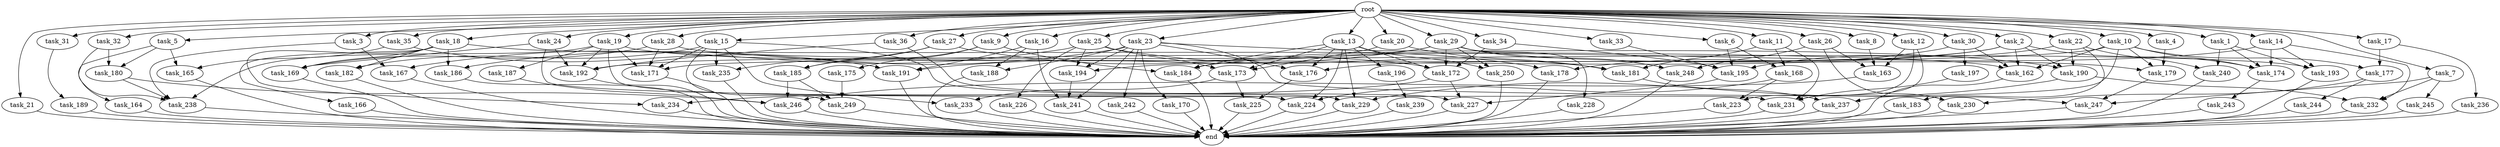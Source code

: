 digraph G {
  root [size="0.000000"];
  task_1 [size="1.024000"];
  task_2 [size="1.024000"];
  task_3 [size="1.024000"];
  task_4 [size="1.024000"];
  task_5 [size="1.024000"];
  task_6 [size="1.024000"];
  task_7 [size="1.024000"];
  task_8 [size="1.024000"];
  task_9 [size="1.024000"];
  task_10 [size="1.024000"];
  task_11 [size="1.024000"];
  task_12 [size="1.024000"];
  task_13 [size="1.024000"];
  task_14 [size="1.024000"];
  task_15 [size="1.024000"];
  task_16 [size="1.024000"];
  task_17 [size="1.024000"];
  task_18 [size="1.024000"];
  task_19 [size="1.024000"];
  task_20 [size="1.024000"];
  task_21 [size="1.024000"];
  task_22 [size="1.024000"];
  task_23 [size="1.024000"];
  task_24 [size="1.024000"];
  task_25 [size="1.024000"];
  task_26 [size="1.024000"];
  task_27 [size="1.024000"];
  task_28 [size="1.024000"];
  task_29 [size="1.024000"];
  task_30 [size="1.024000"];
  task_31 [size="1.024000"];
  task_32 [size="1.024000"];
  task_33 [size="1.024000"];
  task_34 [size="1.024000"];
  task_35 [size="1.024000"];
  task_36 [size="1.024000"];
  task_162 [size="1503238553.600000"];
  task_163 [size="798863917.056000"];
  task_164 [size="214748364.800000"];
  task_165 [size="249108103.168000"];
  task_166 [size="695784701.952000"];
  task_167 [size="498216206.336000"];
  task_168 [size="1554778161.152000"];
  task_169 [size="1941325217.792000"];
  task_170 [size="34359738.368000"];
  task_171 [size="1271310319.616000"];
  task_172 [size="1082331758.592000"];
  task_173 [size="1425929142.272000"];
  task_174 [size="747324309.504000"];
  task_175 [size="137438953.472000"];
  task_176 [size="420906795.008000"];
  task_177 [size="730144440.320000"];
  task_178 [size="1554778161.152000"];
  task_179 [size="326417514.496000"];
  task_180 [size="764504178.688000"];
  task_181 [size="1975684956.160000"];
  task_182 [size="1245540515.840000"];
  task_183 [size="549755813.888000"];
  task_184 [size="661424963.584000"];
  task_185 [size="996432412.672000"];
  task_186 [size="730144440.320000"];
  task_187 [size="137438953.472000"];
  task_188 [size="68719476.736000"];
  task_189 [size="549755813.888000"];
  task_190 [size="661424963.584000"];
  task_191 [size="283467841.536000"];
  task_192 [size="1357209665.536000"];
  task_193 [size="1185410973.696000"];
  task_194 [size="532575944.704000"];
  task_195 [size="1743756722.176000"];
  task_196 [size="309237645.312000"];
  task_197 [size="695784701.952000"];
  task_223 [size="635655159.808000"];
  task_224 [size="867583393.792000"];
  task_225 [size="1099511627.776000"];
  task_226 [size="420906795.008000"];
  task_227 [size="1314259992.576000"];
  task_228 [size="214748364.800000"];
  task_229 [size="1408749273.088000"];
  task_230 [size="584115552.256000"];
  task_231 [size="2319282339.840000"];
  task_232 [size="1460288880.640000"];
  task_233 [size="1099511627.776000"];
  task_234 [size="1005022347.264000"];
  task_235 [size="1408749273.088000"];
  task_236 [size="695784701.952000"];
  task_237 [size="730144440.320000"];
  task_238 [size="1073741824.000000"];
  task_239 [size="549755813.888000"];
  task_240 [size="970662608.896000"];
  task_241 [size="103079215.104000"];
  task_242 [size="34359738.368000"];
  task_243 [size="34359738.368000"];
  task_244 [size="549755813.888000"];
  task_245 [size="695784701.952000"];
  task_246 [size="1357209665.536000"];
  task_247 [size="1151051235.328000"];
  task_248 [size="249108103.168000"];
  task_249 [size="1520418422.784000"];
  task_250 [size="523986010.112000"];
  end [size="0.000000"];

  root -> task_1 [size="1.000000"];
  root -> task_2 [size="1.000000"];
  root -> task_3 [size="1.000000"];
  root -> task_4 [size="1.000000"];
  root -> task_5 [size="1.000000"];
  root -> task_6 [size="1.000000"];
  root -> task_7 [size="1.000000"];
  root -> task_8 [size="1.000000"];
  root -> task_9 [size="1.000000"];
  root -> task_10 [size="1.000000"];
  root -> task_11 [size="1.000000"];
  root -> task_12 [size="1.000000"];
  root -> task_13 [size="1.000000"];
  root -> task_14 [size="1.000000"];
  root -> task_15 [size="1.000000"];
  root -> task_16 [size="1.000000"];
  root -> task_17 [size="1.000000"];
  root -> task_18 [size="1.000000"];
  root -> task_19 [size="1.000000"];
  root -> task_20 [size="1.000000"];
  root -> task_21 [size="1.000000"];
  root -> task_22 [size="1.000000"];
  root -> task_23 [size="1.000000"];
  root -> task_24 [size="1.000000"];
  root -> task_25 [size="1.000000"];
  root -> task_26 [size="1.000000"];
  root -> task_27 [size="1.000000"];
  root -> task_28 [size="1.000000"];
  root -> task_29 [size="1.000000"];
  root -> task_30 [size="1.000000"];
  root -> task_31 [size="1.000000"];
  root -> task_32 [size="1.000000"];
  root -> task_33 [size="1.000000"];
  root -> task_34 [size="1.000000"];
  root -> task_35 [size="1.000000"];
  root -> task_36 [size="1.000000"];
  task_1 -> task_174 [size="411041792.000000"];
  task_1 -> task_193 [size="411041792.000000"];
  task_1 -> task_240 [size="411041792.000000"];
  task_2 -> task_162 [size="75497472.000000"];
  task_2 -> task_174 [size="75497472.000000"];
  task_2 -> task_176 [size="75497472.000000"];
  task_2 -> task_190 [size="75497472.000000"];
  task_2 -> task_194 [size="75497472.000000"];
  task_3 -> task_167 [size="75497472.000000"];
  task_3 -> task_238 [size="75497472.000000"];
  task_4 -> task_179 [size="75497472.000000"];
  task_5 -> task_164 [size="209715200.000000"];
  task_5 -> task_165 [size="209715200.000000"];
  task_5 -> task_180 [size="209715200.000000"];
  task_6 -> task_168 [size="679477248.000000"];
  task_6 -> task_195 [size="679477248.000000"];
  task_7 -> task_232 [size="679477248.000000"];
  task_7 -> task_245 [size="679477248.000000"];
  task_7 -> task_247 [size="679477248.000000"];
  task_8 -> task_163 [size="536870912.000000"];
  task_9 -> task_175 [size="134217728.000000"];
  task_9 -> task_184 [size="134217728.000000"];
  task_9 -> task_185 [size="134217728.000000"];
  task_10 -> task_162 [size="33554432.000000"];
  task_10 -> task_171 [size="33554432.000000"];
  task_10 -> task_174 [size="33554432.000000"];
  task_10 -> task_177 [size="33554432.000000"];
  task_10 -> task_179 [size="33554432.000000"];
  task_10 -> task_237 [size="33554432.000000"];
  task_11 -> task_168 [size="838860800.000000"];
  task_11 -> task_181 [size="838860800.000000"];
  task_11 -> task_231 [size="838860800.000000"];
  task_12 -> task_163 [size="209715200.000000"];
  task_12 -> task_223 [size="209715200.000000"];
  task_12 -> task_231 [size="209715200.000000"];
  task_13 -> task_172 [size="301989888.000000"];
  task_13 -> task_173 [size="301989888.000000"];
  task_13 -> task_176 [size="301989888.000000"];
  task_13 -> task_184 [size="301989888.000000"];
  task_13 -> task_196 [size="301989888.000000"];
  task_13 -> task_224 [size="301989888.000000"];
  task_13 -> task_229 [size="301989888.000000"];
  task_13 -> task_250 [size="301989888.000000"];
  task_14 -> task_174 [size="209715200.000000"];
  task_14 -> task_184 [size="209715200.000000"];
  task_14 -> task_193 [size="209715200.000000"];
  task_14 -> task_232 [size="209715200.000000"];
  task_15 -> task_171 [size="536870912.000000"];
  task_15 -> task_182 [size="536870912.000000"];
  task_15 -> task_229 [size="536870912.000000"];
  task_15 -> task_233 [size="536870912.000000"];
  task_15 -> task_235 [size="536870912.000000"];
  task_15 -> task_249 [size="536870912.000000"];
  task_16 -> task_188 [size="33554432.000000"];
  task_16 -> task_191 [size="33554432.000000"];
  task_16 -> task_241 [size="33554432.000000"];
  task_17 -> task_177 [size="679477248.000000"];
  task_17 -> task_236 [size="679477248.000000"];
  task_18 -> task_162 [size="679477248.000000"];
  task_18 -> task_166 [size="679477248.000000"];
  task_18 -> task_169 [size="679477248.000000"];
  task_18 -> task_182 [size="679477248.000000"];
  task_18 -> task_186 [size="679477248.000000"];
  task_18 -> task_234 [size="679477248.000000"];
  task_19 -> task_171 [size="134217728.000000"];
  task_19 -> task_172 [size="134217728.000000"];
  task_19 -> task_187 [size="134217728.000000"];
  task_19 -> task_192 [size="134217728.000000"];
  task_19 -> task_224 [size="134217728.000000"];
  task_19 -> task_238 [size="134217728.000000"];
  task_20 -> task_173 [size="679477248.000000"];
  task_20 -> task_181 [size="679477248.000000"];
  task_21 -> end [size="1.000000"];
  task_22 -> task_183 [size="536870912.000000"];
  task_22 -> task_190 [size="536870912.000000"];
  task_22 -> task_195 [size="536870912.000000"];
  task_22 -> task_240 [size="536870912.000000"];
  task_23 -> task_170 [size="33554432.000000"];
  task_23 -> task_176 [size="33554432.000000"];
  task_23 -> task_186 [size="33554432.000000"];
  task_23 -> task_188 [size="33554432.000000"];
  task_23 -> task_190 [size="33554432.000000"];
  task_23 -> task_194 [size="33554432.000000"];
  task_23 -> task_241 [size="33554432.000000"];
  task_23 -> task_242 [size="33554432.000000"];
  task_23 -> task_247 [size="33554432.000000"];
  task_24 -> task_169 [size="679477248.000000"];
  task_24 -> task_192 [size="679477248.000000"];
  task_24 -> task_231 [size="679477248.000000"];
  task_25 -> task_167 [size="411041792.000000"];
  task_25 -> task_173 [size="411041792.000000"];
  task_25 -> task_181 [size="411041792.000000"];
  task_25 -> task_194 [size="411041792.000000"];
  task_25 -> task_226 [size="411041792.000000"];
  task_26 -> task_163 [size="33554432.000000"];
  task_26 -> task_230 [size="33554432.000000"];
  task_26 -> task_248 [size="33554432.000000"];
  task_27 -> task_178 [size="838860800.000000"];
  task_27 -> task_185 [size="838860800.000000"];
  task_27 -> task_235 [size="838860800.000000"];
  task_28 -> task_169 [size="536870912.000000"];
  task_28 -> task_171 [size="536870912.000000"];
  task_28 -> task_193 [size="536870912.000000"];
  task_29 -> task_172 [size="209715200.000000"];
  task_29 -> task_179 [size="209715200.000000"];
  task_29 -> task_191 [size="209715200.000000"];
  task_29 -> task_192 [size="209715200.000000"];
  task_29 -> task_228 [size="209715200.000000"];
  task_29 -> task_248 [size="209715200.000000"];
  task_29 -> task_250 [size="209715200.000000"];
  task_30 -> task_162 [size="679477248.000000"];
  task_30 -> task_178 [size="679477248.000000"];
  task_30 -> task_197 [size="679477248.000000"];
  task_31 -> task_189 [size="536870912.000000"];
  task_32 -> task_180 [size="536870912.000000"];
  task_32 -> task_238 [size="536870912.000000"];
  task_33 -> task_195 [size="75497472.000000"];
  task_34 -> task_172 [size="411041792.000000"];
  task_34 -> task_195 [size="411041792.000000"];
  task_35 -> task_165 [size="33554432.000000"];
  task_35 -> task_191 [size="33554432.000000"];
  task_36 -> task_192 [size="301989888.000000"];
  task_36 -> task_227 [size="301989888.000000"];
  task_162 -> end [size="1.000000"];
  task_163 -> task_246 [size="411041792.000000"];
  task_164 -> end [size="1.000000"];
  task_165 -> end [size="1.000000"];
  task_166 -> end [size="1.000000"];
  task_167 -> end [size="1.000000"];
  task_168 -> task_223 [size="411041792.000000"];
  task_168 -> task_224 [size="411041792.000000"];
  task_169 -> end [size="1.000000"];
  task_170 -> end [size="1.000000"];
  task_171 -> end [size="1.000000"];
  task_172 -> task_227 [size="301989888.000000"];
  task_172 -> task_234 [size="301989888.000000"];
  task_173 -> task_225 [size="536870912.000000"];
  task_173 -> task_233 [size="536870912.000000"];
  task_174 -> task_243 [size="33554432.000000"];
  task_175 -> task_249 [size="411041792.000000"];
  task_176 -> task_225 [size="536870912.000000"];
  task_177 -> task_230 [size="536870912.000000"];
  task_177 -> task_244 [size="536870912.000000"];
  task_178 -> end [size="1.000000"];
  task_179 -> task_247 [size="411041792.000000"];
  task_180 -> task_238 [size="301989888.000000"];
  task_180 -> task_246 [size="301989888.000000"];
  task_181 -> task_237 [size="679477248.000000"];
  task_182 -> end [size="1.000000"];
  task_183 -> end [size="1.000000"];
  task_184 -> end [size="1.000000"];
  task_185 -> task_246 [size="536870912.000000"];
  task_185 -> task_249 [size="536870912.000000"];
  task_186 -> end [size="1.000000"];
  task_187 -> task_246 [size="75497472.000000"];
  task_188 -> end [size="1.000000"];
  task_189 -> end [size="1.000000"];
  task_190 -> task_229 [size="536870912.000000"];
  task_190 -> task_232 [size="536870912.000000"];
  task_191 -> end [size="1.000000"];
  task_192 -> end [size="1.000000"];
  task_193 -> end [size="1.000000"];
  task_194 -> task_241 [size="33554432.000000"];
  task_195 -> task_227 [size="679477248.000000"];
  task_196 -> task_239 [size="536870912.000000"];
  task_197 -> task_231 [size="536870912.000000"];
  task_223 -> end [size="1.000000"];
  task_224 -> end [size="1.000000"];
  task_225 -> end [size="1.000000"];
  task_226 -> end [size="1.000000"];
  task_227 -> end [size="1.000000"];
  task_228 -> end [size="1.000000"];
  task_229 -> end [size="1.000000"];
  task_230 -> end [size="1.000000"];
  task_231 -> end [size="1.000000"];
  task_232 -> end [size="1.000000"];
  task_233 -> end [size="1.000000"];
  task_234 -> end [size="1.000000"];
  task_235 -> end [size="1.000000"];
  task_236 -> end [size="1.000000"];
  task_237 -> end [size="1.000000"];
  task_238 -> end [size="1.000000"];
  task_239 -> end [size="1.000000"];
  task_240 -> end [size="1.000000"];
  task_241 -> end [size="1.000000"];
  task_242 -> end [size="1.000000"];
  task_243 -> end [size="1.000000"];
  task_244 -> end [size="1.000000"];
  task_245 -> end [size="1.000000"];
  task_246 -> end [size="1.000000"];
  task_247 -> end [size="1.000000"];
  task_248 -> end [size="1.000000"];
  task_249 -> end [size="1.000000"];
  task_250 -> end [size="1.000000"];
}
